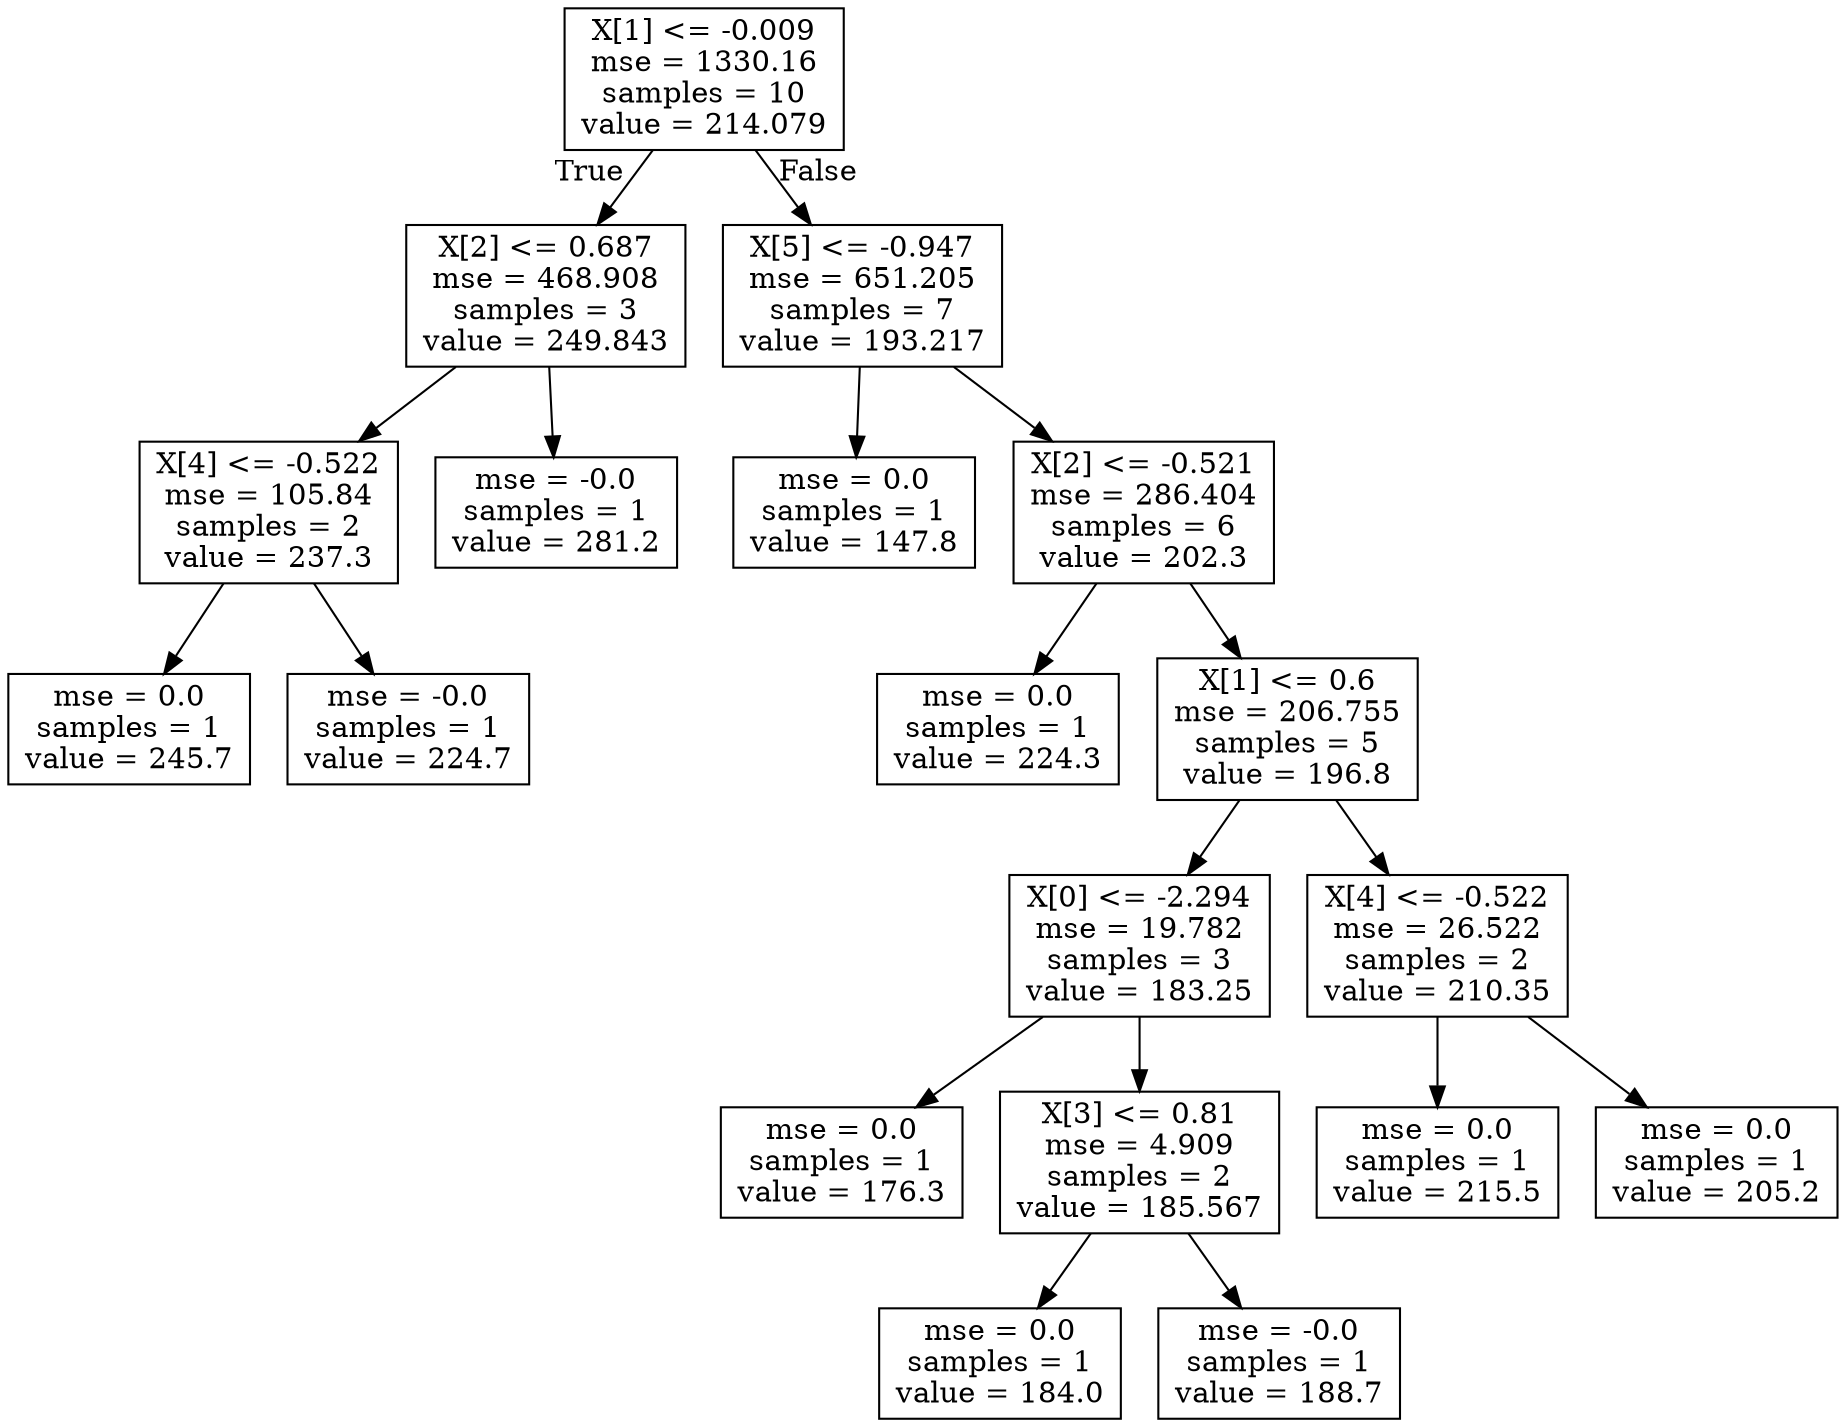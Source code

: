 digraph Tree {
node [shape=box] ;
0 [label="X[1] <= -0.009\nmse = 1330.16\nsamples = 10\nvalue = 214.079"] ;
1 [label="X[2] <= 0.687\nmse = 468.908\nsamples = 3\nvalue = 249.843"] ;
0 -> 1 [labeldistance=2.5, labelangle=45, headlabel="True"] ;
2 [label="X[4] <= -0.522\nmse = 105.84\nsamples = 2\nvalue = 237.3"] ;
1 -> 2 ;
3 [label="mse = 0.0\nsamples = 1\nvalue = 245.7"] ;
2 -> 3 ;
4 [label="mse = -0.0\nsamples = 1\nvalue = 224.7"] ;
2 -> 4 ;
5 [label="mse = -0.0\nsamples = 1\nvalue = 281.2"] ;
1 -> 5 ;
6 [label="X[5] <= -0.947\nmse = 651.205\nsamples = 7\nvalue = 193.217"] ;
0 -> 6 [labeldistance=2.5, labelangle=-45, headlabel="False"] ;
7 [label="mse = 0.0\nsamples = 1\nvalue = 147.8"] ;
6 -> 7 ;
8 [label="X[2] <= -0.521\nmse = 286.404\nsamples = 6\nvalue = 202.3"] ;
6 -> 8 ;
9 [label="mse = 0.0\nsamples = 1\nvalue = 224.3"] ;
8 -> 9 ;
10 [label="X[1] <= 0.6\nmse = 206.755\nsamples = 5\nvalue = 196.8"] ;
8 -> 10 ;
11 [label="X[0] <= -2.294\nmse = 19.782\nsamples = 3\nvalue = 183.25"] ;
10 -> 11 ;
12 [label="mse = 0.0\nsamples = 1\nvalue = 176.3"] ;
11 -> 12 ;
13 [label="X[3] <= 0.81\nmse = 4.909\nsamples = 2\nvalue = 185.567"] ;
11 -> 13 ;
14 [label="mse = 0.0\nsamples = 1\nvalue = 184.0"] ;
13 -> 14 ;
15 [label="mse = -0.0\nsamples = 1\nvalue = 188.7"] ;
13 -> 15 ;
16 [label="X[4] <= -0.522\nmse = 26.522\nsamples = 2\nvalue = 210.35"] ;
10 -> 16 ;
17 [label="mse = 0.0\nsamples = 1\nvalue = 215.5"] ;
16 -> 17 ;
18 [label="mse = 0.0\nsamples = 1\nvalue = 205.2"] ;
16 -> 18 ;
}